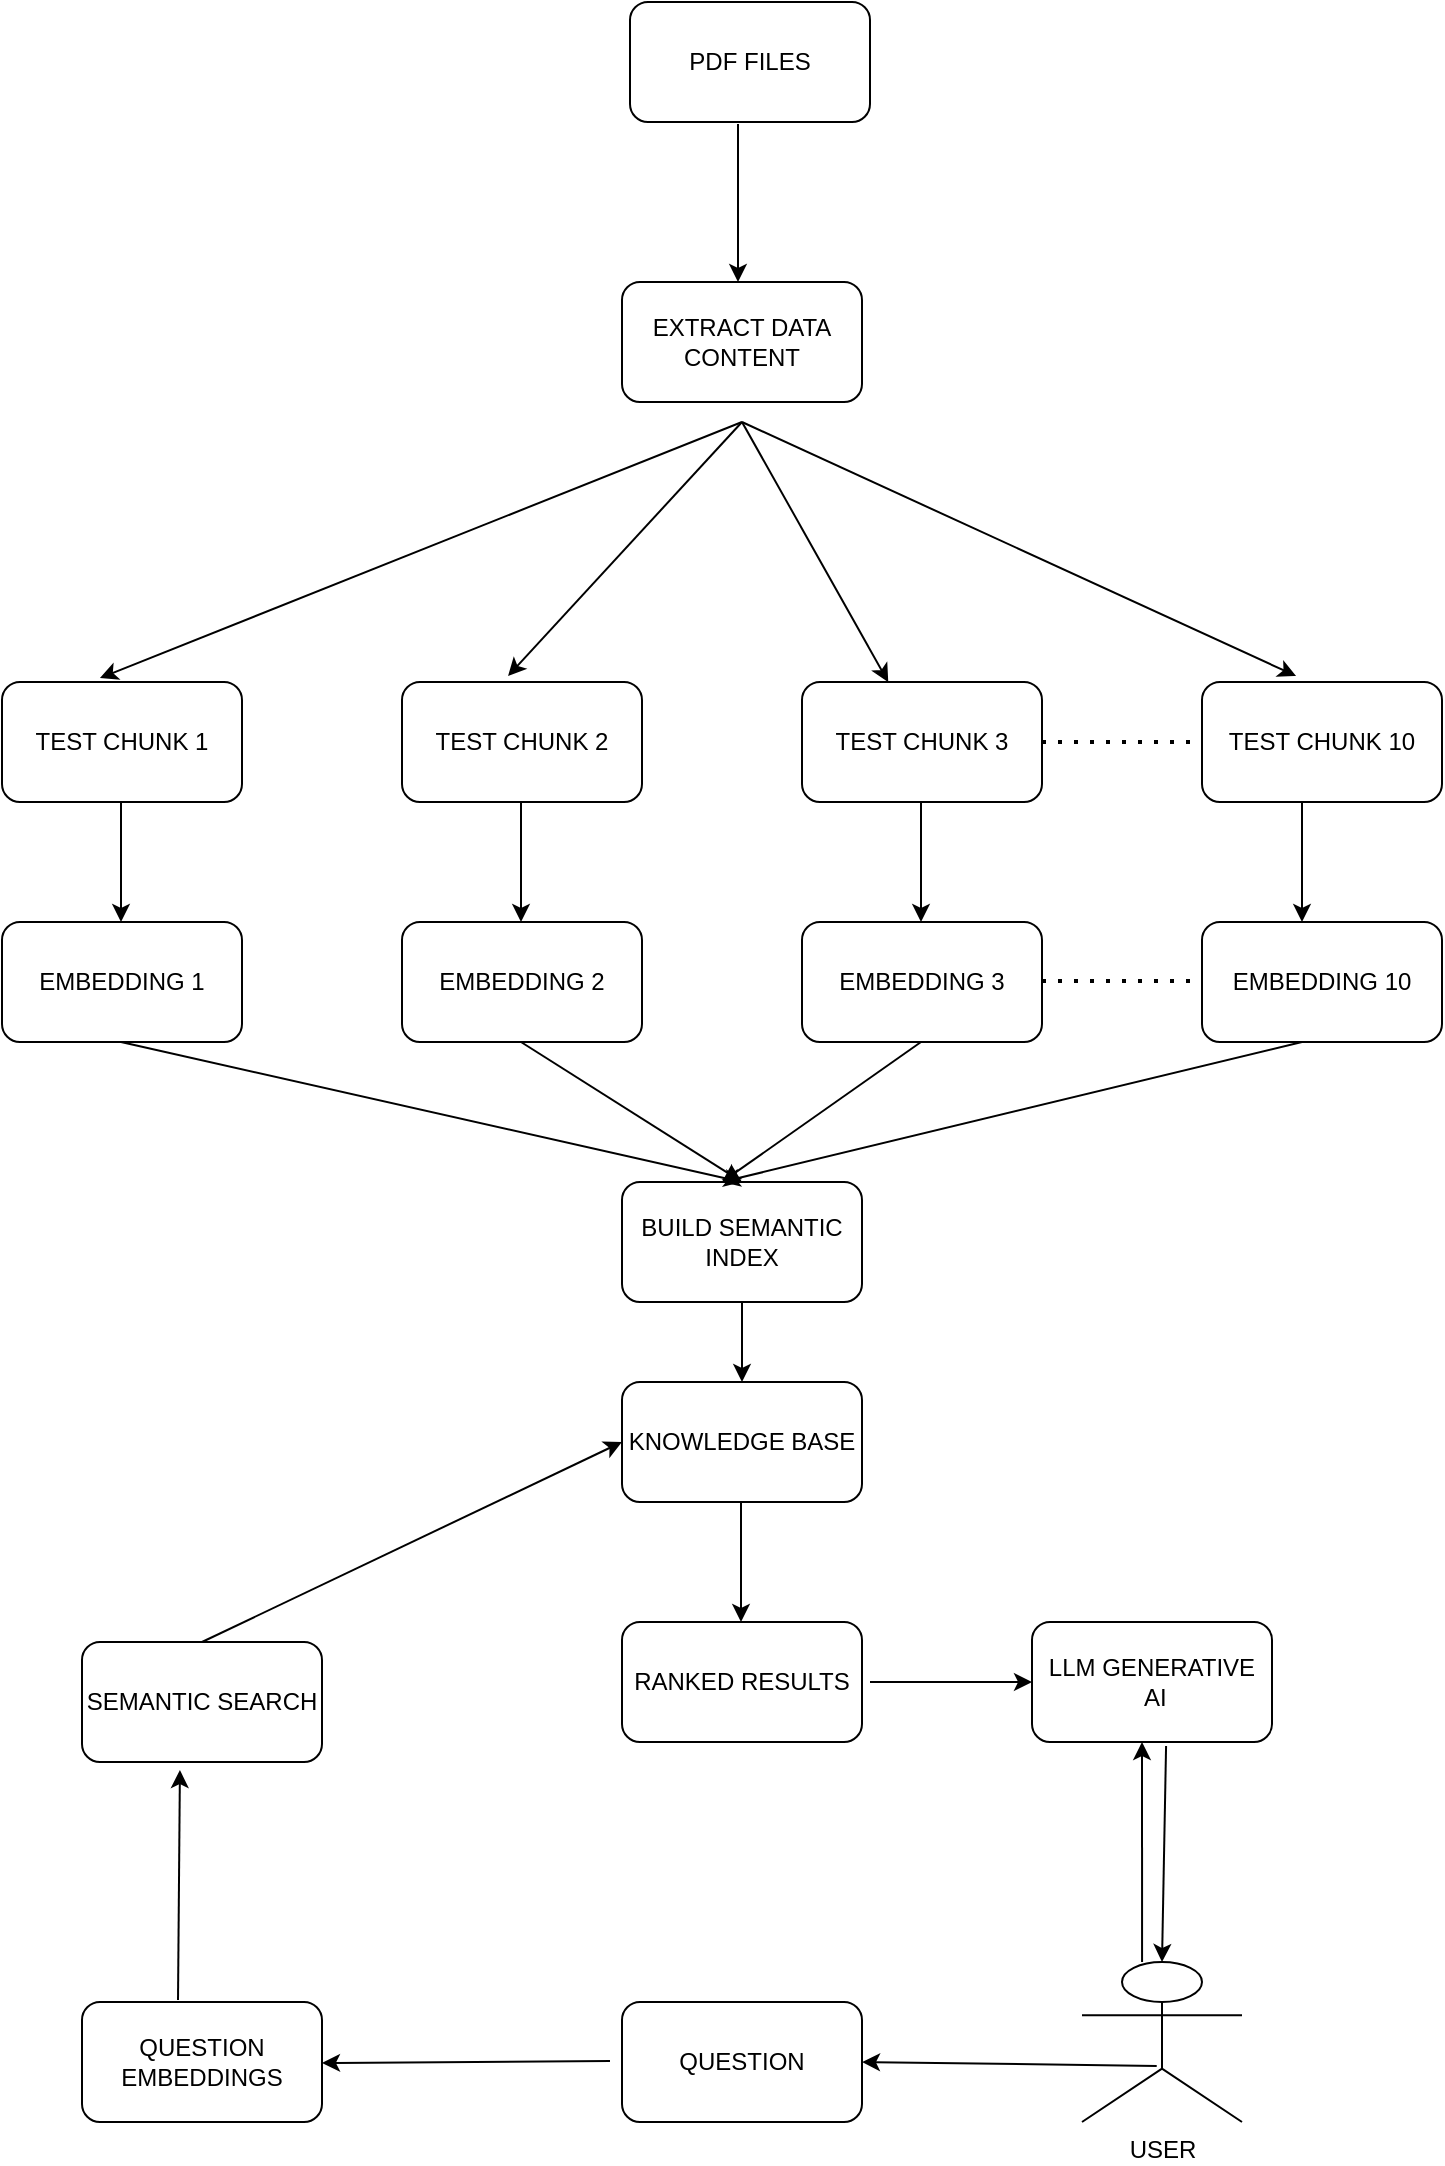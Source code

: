 <mxfile version="22.1.18" type="device">
  <diagram name="Page-1" id="DR5RzbN8F8sbzmFkyFLN">
    <mxGraphModel dx="1434" dy="738" grid="1" gridSize="10" guides="1" tooltips="1" connect="1" arrows="1" fold="1" page="1" pageScale="1" pageWidth="827" pageHeight="1169" math="0" shadow="0">
      <root>
        <mxCell id="0" />
        <mxCell id="1" parent="0" />
        <mxCell id="k6DloEgijxmJY-Fi2cft-1" value="PDF FILES" style="rounded=1;whiteSpace=wrap;html=1;" vertex="1" parent="1">
          <mxGeometry x="354" y="20" width="120" height="60" as="geometry" />
        </mxCell>
        <mxCell id="k6DloEgijxmJY-Fi2cft-3" value="" style="endArrow=classic;html=1;rounded=0;exitX=0.45;exitY=1.017;exitDx=0;exitDy=0;exitPerimeter=0;" edge="1" parent="1" source="k6DloEgijxmJY-Fi2cft-1">
          <mxGeometry width="50" height="50" relative="1" as="geometry">
            <mxPoint x="340" y="140" as="sourcePoint" />
            <mxPoint x="408" y="160" as="targetPoint" />
          </mxGeometry>
        </mxCell>
        <mxCell id="k6DloEgijxmJY-Fi2cft-4" value="EXTRACT DATA CONTENT" style="rounded=1;whiteSpace=wrap;html=1;" vertex="1" parent="1">
          <mxGeometry x="350" y="160" width="120" height="60" as="geometry" />
        </mxCell>
        <mxCell id="k6DloEgijxmJY-Fi2cft-5" value="" style="endArrow=classic;html=1;rounded=0;entryX=0.408;entryY=-0.033;entryDx=0;entryDy=0;entryPerimeter=0;" edge="1" parent="1" target="k6DloEgijxmJY-Fi2cft-6">
          <mxGeometry width="50" height="50" relative="1" as="geometry">
            <mxPoint x="410" y="230" as="sourcePoint" />
            <mxPoint x="410" y="330" as="targetPoint" />
          </mxGeometry>
        </mxCell>
        <mxCell id="k6DloEgijxmJY-Fi2cft-6" value="TEST CHUNK 1" style="rounded=1;whiteSpace=wrap;html=1;" vertex="1" parent="1">
          <mxGeometry x="40" y="360" width="120" height="60" as="geometry" />
        </mxCell>
        <mxCell id="k6DloEgijxmJY-Fi2cft-7" value="TEST CHUNK 2" style="rounded=1;whiteSpace=wrap;html=1;" vertex="1" parent="1">
          <mxGeometry x="240" y="360" width="120" height="60" as="geometry" />
        </mxCell>
        <mxCell id="k6DloEgijxmJY-Fi2cft-8" value="TEST CHUNK 3" style="rounded=1;whiteSpace=wrap;html=1;" vertex="1" parent="1">
          <mxGeometry x="440" y="360" width="120" height="60" as="geometry" />
        </mxCell>
        <mxCell id="k6DloEgijxmJY-Fi2cft-9" value="TEST CHUNK 10" style="rounded=1;whiteSpace=wrap;html=1;" vertex="1" parent="1">
          <mxGeometry x="640" y="360" width="120" height="60" as="geometry" />
        </mxCell>
        <mxCell id="k6DloEgijxmJY-Fi2cft-10" value="" style="endArrow=none;dashed=1;html=1;dashPattern=1 3;strokeWidth=2;rounded=0;entryX=0;entryY=0.5;entryDx=0;entryDy=0;" edge="1" parent="1" target="k6DloEgijxmJY-Fi2cft-9">
          <mxGeometry width="50" height="50" relative="1" as="geometry">
            <mxPoint x="560" y="390" as="sourcePoint" />
            <mxPoint x="610" y="340" as="targetPoint" />
          </mxGeometry>
        </mxCell>
        <mxCell id="k6DloEgijxmJY-Fi2cft-11" value="" style="endArrow=classic;html=1;rounded=0;entryX=0.442;entryY=-0.05;entryDx=0;entryDy=0;entryPerimeter=0;" edge="1" parent="1" target="k6DloEgijxmJY-Fi2cft-7">
          <mxGeometry width="50" height="50" relative="1" as="geometry">
            <mxPoint x="410" y="230" as="sourcePoint" />
            <mxPoint x="420" y="310" as="targetPoint" />
          </mxGeometry>
        </mxCell>
        <mxCell id="k6DloEgijxmJY-Fi2cft-12" value="" style="endArrow=classic;html=1;rounded=0;" edge="1" parent="1" target="k6DloEgijxmJY-Fi2cft-8">
          <mxGeometry width="50" height="50" relative="1" as="geometry">
            <mxPoint x="410" y="230" as="sourcePoint" />
            <mxPoint x="440" y="360" as="targetPoint" />
          </mxGeometry>
        </mxCell>
        <mxCell id="k6DloEgijxmJY-Fi2cft-13" value="" style="endArrow=classic;html=1;rounded=0;entryX=0.392;entryY=-0.05;entryDx=0;entryDy=0;entryPerimeter=0;" edge="1" parent="1" target="k6DloEgijxmJY-Fi2cft-9">
          <mxGeometry width="50" height="50" relative="1" as="geometry">
            <mxPoint x="410" y="230" as="sourcePoint" />
            <mxPoint x="440" y="360" as="targetPoint" />
          </mxGeometry>
        </mxCell>
        <mxCell id="k6DloEgijxmJY-Fi2cft-14" value="EMBEDDING 2" style="rounded=1;whiteSpace=wrap;html=1;" vertex="1" parent="1">
          <mxGeometry x="240" y="480" width="120" height="60" as="geometry" />
        </mxCell>
        <mxCell id="k6DloEgijxmJY-Fi2cft-15" value="EMBEDDING 1" style="rounded=1;whiteSpace=wrap;html=1;" vertex="1" parent="1">
          <mxGeometry x="40" y="480" width="120" height="60" as="geometry" />
        </mxCell>
        <mxCell id="k6DloEgijxmJY-Fi2cft-16" value="EMBEDDING 3" style="rounded=1;whiteSpace=wrap;html=1;" vertex="1" parent="1">
          <mxGeometry x="440" y="480" width="120" height="60" as="geometry" />
        </mxCell>
        <mxCell id="k6DloEgijxmJY-Fi2cft-17" value="EMBEDDING 10" style="rounded=1;whiteSpace=wrap;html=1;" vertex="1" parent="1">
          <mxGeometry x="640" y="480" width="120" height="60" as="geometry" />
        </mxCell>
        <mxCell id="k6DloEgijxmJY-Fi2cft-18" value="" style="endArrow=none;dashed=1;html=1;dashPattern=1 3;strokeWidth=2;rounded=0;entryX=0;entryY=0.5;entryDx=0;entryDy=0;" edge="1" parent="1">
          <mxGeometry width="50" height="50" relative="1" as="geometry">
            <mxPoint x="560" y="509.5" as="sourcePoint" />
            <mxPoint x="640" y="509.5" as="targetPoint" />
            <Array as="points">
              <mxPoint x="600" y="509.5" />
            </Array>
          </mxGeometry>
        </mxCell>
        <mxCell id="k6DloEgijxmJY-Fi2cft-19" value="" style="endArrow=classic;html=1;rounded=0;exitX=0.25;exitY=1;exitDx=0;exitDy=0;entryX=0.25;entryY=0;entryDx=0;entryDy=0;" edge="1" parent="1">
          <mxGeometry width="50" height="50" relative="1" as="geometry">
            <mxPoint x="99.5" y="420" as="sourcePoint" />
            <mxPoint x="99.5" y="480" as="targetPoint" />
          </mxGeometry>
        </mxCell>
        <mxCell id="k6DloEgijxmJY-Fi2cft-20" value="" style="endArrow=classic;html=1;rounded=0;exitX=0.25;exitY=1;exitDx=0;exitDy=0;entryX=0.25;entryY=0;entryDx=0;entryDy=0;" edge="1" parent="1">
          <mxGeometry width="50" height="50" relative="1" as="geometry">
            <mxPoint x="299.5" y="420" as="sourcePoint" />
            <mxPoint x="299.5" y="480" as="targetPoint" />
          </mxGeometry>
        </mxCell>
        <mxCell id="k6DloEgijxmJY-Fi2cft-21" value="" style="endArrow=classic;html=1;rounded=0;exitX=0.25;exitY=1;exitDx=0;exitDy=0;entryX=0.25;entryY=0;entryDx=0;entryDy=0;" edge="1" parent="1">
          <mxGeometry width="50" height="50" relative="1" as="geometry">
            <mxPoint x="499.5" y="420" as="sourcePoint" />
            <mxPoint x="499.5" y="480" as="targetPoint" />
          </mxGeometry>
        </mxCell>
        <mxCell id="k6DloEgijxmJY-Fi2cft-22" value="" style="endArrow=classic;html=1;rounded=0;exitX=0.25;exitY=1;exitDx=0;exitDy=0;entryX=0.25;entryY=0;entryDx=0;entryDy=0;" edge="1" parent="1">
          <mxGeometry width="50" height="50" relative="1" as="geometry">
            <mxPoint x="690" y="420" as="sourcePoint" />
            <mxPoint x="690" y="480" as="targetPoint" />
          </mxGeometry>
        </mxCell>
        <mxCell id="k6DloEgijxmJY-Fi2cft-23" value="BUILD SEMANTIC INDEX" style="rounded=1;whiteSpace=wrap;html=1;" vertex="1" parent="1">
          <mxGeometry x="350" y="610" width="120" height="60" as="geometry" />
        </mxCell>
        <mxCell id="k6DloEgijxmJY-Fi2cft-24" value="KNOWLEDGE BASE" style="rounded=1;whiteSpace=wrap;html=1;" vertex="1" parent="1">
          <mxGeometry x="350" y="710" width="120" height="60" as="geometry" />
        </mxCell>
        <mxCell id="k6DloEgijxmJY-Fi2cft-26" value="RANKED RESULTS" style="rounded=1;whiteSpace=wrap;html=1;" vertex="1" parent="1">
          <mxGeometry x="350" y="830" width="120" height="60" as="geometry" />
        </mxCell>
        <mxCell id="k6DloEgijxmJY-Fi2cft-27" value="LLM GENERATIVE&lt;br&gt;&amp;nbsp;AI" style="rounded=1;whiteSpace=wrap;html=1;" vertex="1" parent="1">
          <mxGeometry x="555" y="830" width="120" height="60" as="geometry" />
        </mxCell>
        <mxCell id="k6DloEgijxmJY-Fi2cft-28" value="USER" style="shape=umlActor;verticalLabelPosition=bottom;verticalAlign=top;html=1;" vertex="1" parent="1">
          <mxGeometry x="580" y="1000" width="80" height="80" as="geometry" />
        </mxCell>
        <mxCell id="k6DloEgijxmJY-Fi2cft-29" value="QUESTION" style="rounded=1;whiteSpace=wrap;html=1;" vertex="1" parent="1">
          <mxGeometry x="350" y="1020" width="120" height="60" as="geometry" />
        </mxCell>
        <mxCell id="k6DloEgijxmJY-Fi2cft-30" value="QUESTION EMBEDDINGS" style="rounded=1;whiteSpace=wrap;html=1;" vertex="1" parent="1">
          <mxGeometry x="80" y="1020" width="120" height="60" as="geometry" />
        </mxCell>
        <mxCell id="k6DloEgijxmJY-Fi2cft-31" value="SEMANTIC SEARCH" style="rounded=1;whiteSpace=wrap;html=1;" vertex="1" parent="1">
          <mxGeometry x="80" y="840" width="120" height="60" as="geometry" />
        </mxCell>
        <mxCell id="k6DloEgijxmJY-Fi2cft-32" value="" style="endArrow=classic;html=1;rounded=0;exitX=0.25;exitY=1;exitDx=0;exitDy=0;entryX=0.5;entryY=0;entryDx=0;entryDy=0;" edge="1" parent="1" target="k6DloEgijxmJY-Fi2cft-23">
          <mxGeometry width="50" height="50" relative="1" as="geometry">
            <mxPoint x="99.5" y="540" as="sourcePoint" />
            <mxPoint x="99.5" y="600" as="targetPoint" />
          </mxGeometry>
        </mxCell>
        <mxCell id="k6DloEgijxmJY-Fi2cft-33" value="" style="endArrow=classic;html=1;rounded=0;exitX=0.25;exitY=1;exitDx=0;exitDy=0;" edge="1" parent="1">
          <mxGeometry width="50" height="50" relative="1" as="geometry">
            <mxPoint x="299.5" y="540" as="sourcePoint" />
            <mxPoint x="410" y="610" as="targetPoint" />
          </mxGeometry>
        </mxCell>
        <mxCell id="k6DloEgijxmJY-Fi2cft-34" value="" style="endArrow=classic;html=1;rounded=0;exitX=0.25;exitY=1;exitDx=0;exitDy=0;" edge="1" parent="1">
          <mxGeometry width="50" height="50" relative="1" as="geometry">
            <mxPoint x="499.5" y="540" as="sourcePoint" />
            <mxPoint x="400" y="610" as="targetPoint" />
          </mxGeometry>
        </mxCell>
        <mxCell id="k6DloEgijxmJY-Fi2cft-35" value="" style="endArrow=classic;html=1;rounded=0;exitX=0.25;exitY=1;exitDx=0;exitDy=0;" edge="1" parent="1">
          <mxGeometry width="50" height="50" relative="1" as="geometry">
            <mxPoint x="690" y="540" as="sourcePoint" />
            <mxPoint x="400" y="610" as="targetPoint" />
          </mxGeometry>
        </mxCell>
        <mxCell id="k6DloEgijxmJY-Fi2cft-36" value="" style="endArrow=classic;html=1;rounded=0;exitX=0.25;exitY=1;exitDx=0;exitDy=0;" edge="1" parent="1">
          <mxGeometry width="50" height="50" relative="1" as="geometry">
            <mxPoint x="410" y="670" as="sourcePoint" />
            <mxPoint x="410" y="710" as="targetPoint" />
          </mxGeometry>
        </mxCell>
        <mxCell id="k6DloEgijxmJY-Fi2cft-37" value="" style="endArrow=classic;html=1;rounded=0;exitX=0.25;exitY=1;exitDx=0;exitDy=0;entryX=0.25;entryY=0;entryDx=0;entryDy=0;" edge="1" parent="1">
          <mxGeometry width="50" height="50" relative="1" as="geometry">
            <mxPoint x="409.5" y="770" as="sourcePoint" />
            <mxPoint x="409.5" y="830" as="targetPoint" />
          </mxGeometry>
        </mxCell>
        <mxCell id="k6DloEgijxmJY-Fi2cft-38" value="" style="endArrow=classic;html=1;rounded=0;exitX=0.642;exitY=1.033;exitDx=0;exitDy=0;entryX=0.5;entryY=0;entryDx=0;entryDy=0;entryPerimeter=0;exitPerimeter=0;" edge="1" parent="1">
          <mxGeometry width="50" height="50" relative="1" as="geometry">
            <mxPoint x="622.04" y="891.98" as="sourcePoint" />
            <mxPoint x="620" y="1000" as="targetPoint" />
          </mxGeometry>
        </mxCell>
        <mxCell id="k6DloEgijxmJY-Fi2cft-39" value="" style="endArrow=classic;html=1;rounded=0;exitX=0.25;exitY=1;exitDx=0;exitDy=0;entryX=0;entryY=0.5;entryDx=0;entryDy=0;" edge="1" parent="1" target="k6DloEgijxmJY-Fi2cft-27">
          <mxGeometry width="50" height="50" relative="1" as="geometry">
            <mxPoint x="474" y="860" as="sourcePoint" />
            <mxPoint x="534" y="910" as="targetPoint" />
          </mxGeometry>
        </mxCell>
        <mxCell id="k6DloEgijxmJY-Fi2cft-40" value="" style="endArrow=classic;html=1;rounded=0;exitX=0.25;exitY=1;exitDx=0;exitDy=0;entryX=0;entryY=0.5;entryDx=0;entryDy=0;" edge="1" parent="1" target="k6DloEgijxmJY-Fi2cft-24">
          <mxGeometry width="50" height="50" relative="1" as="geometry">
            <mxPoint x="140" y="840" as="sourcePoint" />
            <mxPoint x="221" y="840" as="targetPoint" />
          </mxGeometry>
        </mxCell>
        <mxCell id="k6DloEgijxmJY-Fi2cft-41" value="" style="endArrow=classic;html=1;rounded=0;exitX=0.467;exitY=0.65;exitDx=0;exitDy=0;entryX=1;entryY=0.5;entryDx=0;entryDy=0;exitPerimeter=0;" edge="1" parent="1" source="k6DloEgijxmJY-Fi2cft-28" target="k6DloEgijxmJY-Fi2cft-29">
          <mxGeometry width="50" height="50" relative="1" as="geometry">
            <mxPoint x="494" y="880" as="sourcePoint" />
            <mxPoint x="575" y="880" as="targetPoint" />
          </mxGeometry>
        </mxCell>
        <mxCell id="k6DloEgijxmJY-Fi2cft-42" value="" style="endArrow=classic;html=1;rounded=0;exitX=0.467;exitY=0.65;exitDx=0;exitDy=0;entryX=1;entryY=0.5;entryDx=0;entryDy=0;exitPerimeter=0;" edge="1" parent="1">
          <mxGeometry width="50" height="50" relative="1" as="geometry">
            <mxPoint x="344" y="1049.5" as="sourcePoint" />
            <mxPoint x="200" y="1050.5" as="targetPoint" />
          </mxGeometry>
        </mxCell>
        <mxCell id="k6DloEgijxmJY-Fi2cft-43" value="" style="endArrow=classic;html=1;rounded=0;exitX=0.4;exitY=-0.017;exitDx=0;exitDy=0;entryX=0.408;entryY=1.067;entryDx=0;entryDy=0;entryPerimeter=0;exitPerimeter=0;" edge="1" parent="1" source="k6DloEgijxmJY-Fi2cft-30" target="k6DloEgijxmJY-Fi2cft-31">
          <mxGeometry width="50" height="50" relative="1" as="geometry">
            <mxPoint x="110" y="1020" as="sourcePoint" />
            <mxPoint x="320" y="920" as="targetPoint" />
          </mxGeometry>
        </mxCell>
        <mxCell id="k6DloEgijxmJY-Fi2cft-44" value="" style="endArrow=classic;html=1;rounded=0;entryX=0.5;entryY=1;entryDx=0;entryDy=0;exitX=0.438;exitY=0;exitDx=0;exitDy=0;exitPerimeter=0;" edge="1" parent="1">
          <mxGeometry width="50" height="50" relative="1" as="geometry">
            <mxPoint x="610.04" y="1000" as="sourcePoint" />
            <mxPoint x="610" y="890" as="targetPoint" />
          </mxGeometry>
        </mxCell>
      </root>
    </mxGraphModel>
  </diagram>
</mxfile>
